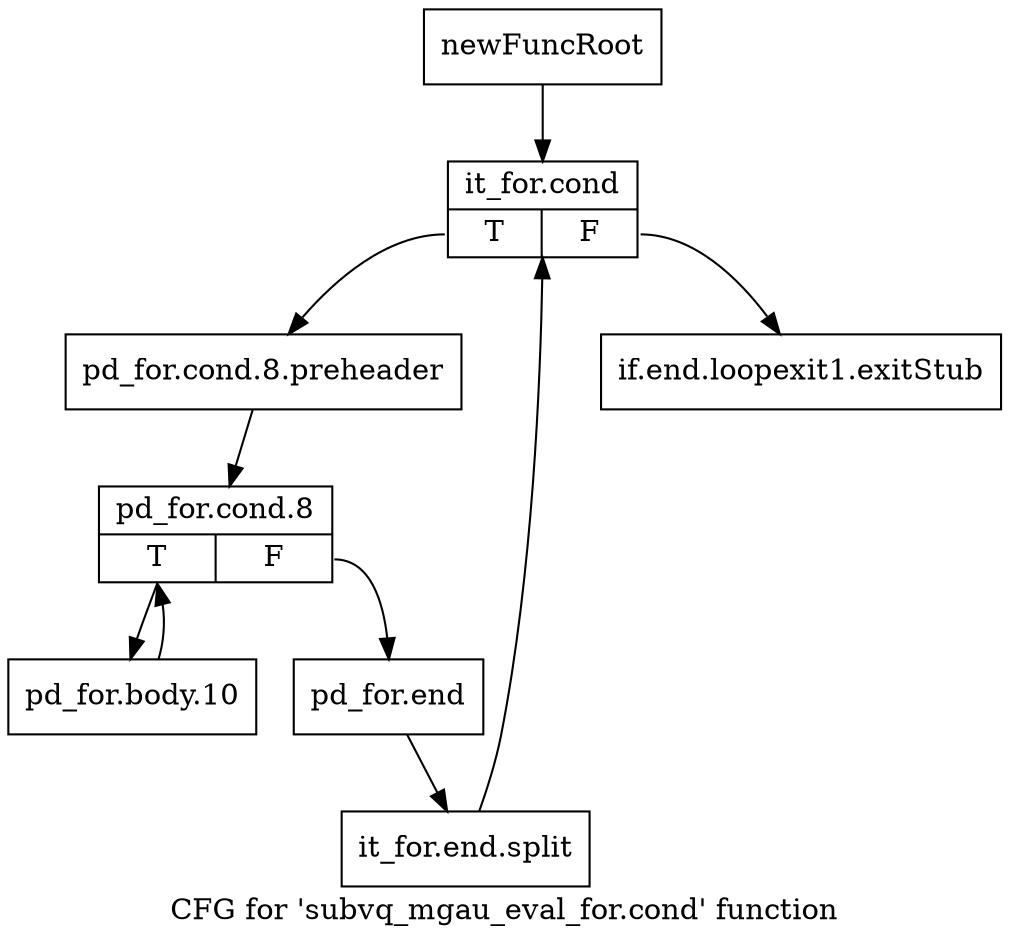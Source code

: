 digraph "CFG for 'subvq_mgau_eval_for.cond' function" {
	label="CFG for 'subvq_mgau_eval_for.cond' function";

	Node0x1339e90 [shape=record,label="{newFuncRoot}"];
	Node0x1339e90 -> Node0x1339f30;
	Node0x1339ee0 [shape=record,label="{if.end.loopexit1.exitStub}"];
	Node0x1339f30 [shape=record,label="{it_for.cond|{<s0>T|<s1>F}}"];
	Node0x1339f30:s0 -> Node0x1339f80;
	Node0x1339f30:s1 -> Node0x1339ee0;
	Node0x1339f80 [shape=record,label="{pd_for.cond.8.preheader}"];
	Node0x1339f80 -> Node0x1339fd0;
	Node0x1339fd0 [shape=record,label="{pd_for.cond.8|{<s0>T|<s1>F}}"];
	Node0x1339fd0:s0 -> Node0x133a070;
	Node0x1339fd0:s1 -> Node0x133a020;
	Node0x133a020 [shape=record,label="{pd_for.end}"];
	Node0x133a020 -> Node0x1610800;
	Node0x1610800 [shape=record,label="{it_for.end.split}"];
	Node0x1610800 -> Node0x1339f30;
	Node0x133a070 [shape=record,label="{pd_for.body.10}"];
	Node0x133a070 -> Node0x1339fd0;
}
